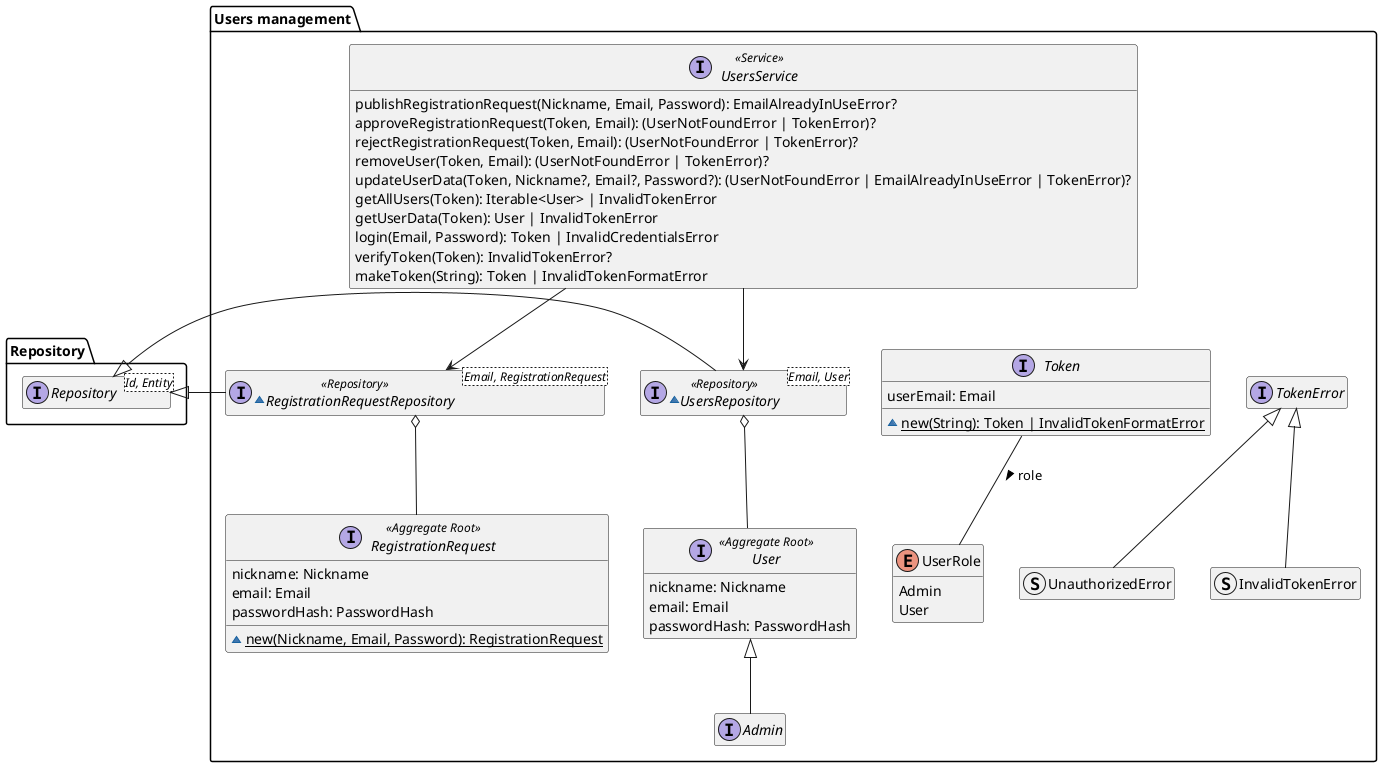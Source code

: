 @startuml users-management-domain-model

hide empty members
package Repository{
    interface Repository<Id, Entity>
}

package "Users management" as Users {
    interface User <<Aggregate Root>> {
        nickname: Nickname
        email: Email
        passwordHash: PasswordHash
    }
    interface Admin extends User

    interface RegistrationRequest <<Aggregate Root>> {
        nickname: Nickname
        email: Email
        passwordHash: PasswordHash
        ~{static} new(Nickname, Email, Password): RegistrationRequest
    }

    interface Token {
        userEmail: Email
        ~{static} new(String): Token | InvalidTokenFormatError
    }
    enum UserRole {
        Admin
        User
    }
    Token -- UserRole : "role >"

    interface UsersService <<Service>> {
        publishRegistrationRequest(Nickname, Email, Password): EmailAlreadyInUseError?
        approveRegistrationRequest(Token, Email): (UserNotFoundError | TokenError)?
        rejectRegistrationRequest(Token, Email): (UserNotFoundError | TokenError)?
        removeUser(Token, Email): (UserNotFoundError | TokenError)?
        updateUserData(Token, Nickname?, Email?, Password?): (UserNotFoundError | EmailAlreadyInUseError | TokenError)?
        getAllUsers(Token): Iterable<User> | InvalidTokenError
        getUserData(Token): User | InvalidTokenError
        login(Email, Password): Token | InvalidCredentialsError
        verifyToken(Token): InvalidTokenError?
        makeToken(String): Token | InvalidTokenFormatError
    }

    ~interface RegistrationRequestRepository<Email, RegistrationRequest> <<Repository>> {
    }
    RegistrationRequestRepository -l-|> Repository.Repository
    RegistrationRequestRepository o-- RegistrationRequest
    ~interface UsersRepository<Email, User> <<Repository>> {
    }
    UsersRepository -l-|> Repository.Repository
    UsersRepository o-- User
    
    UsersService --> UsersRepository
    UsersService --> RegistrationRequestRepository

    interface TokenError
    struct UnauthorizedError extends TokenError
    struct InvalidTokenError extends TokenError
    Token -r[hidden]- TokenError

    UsersService -[hidden]-> Token
}

@enduml
